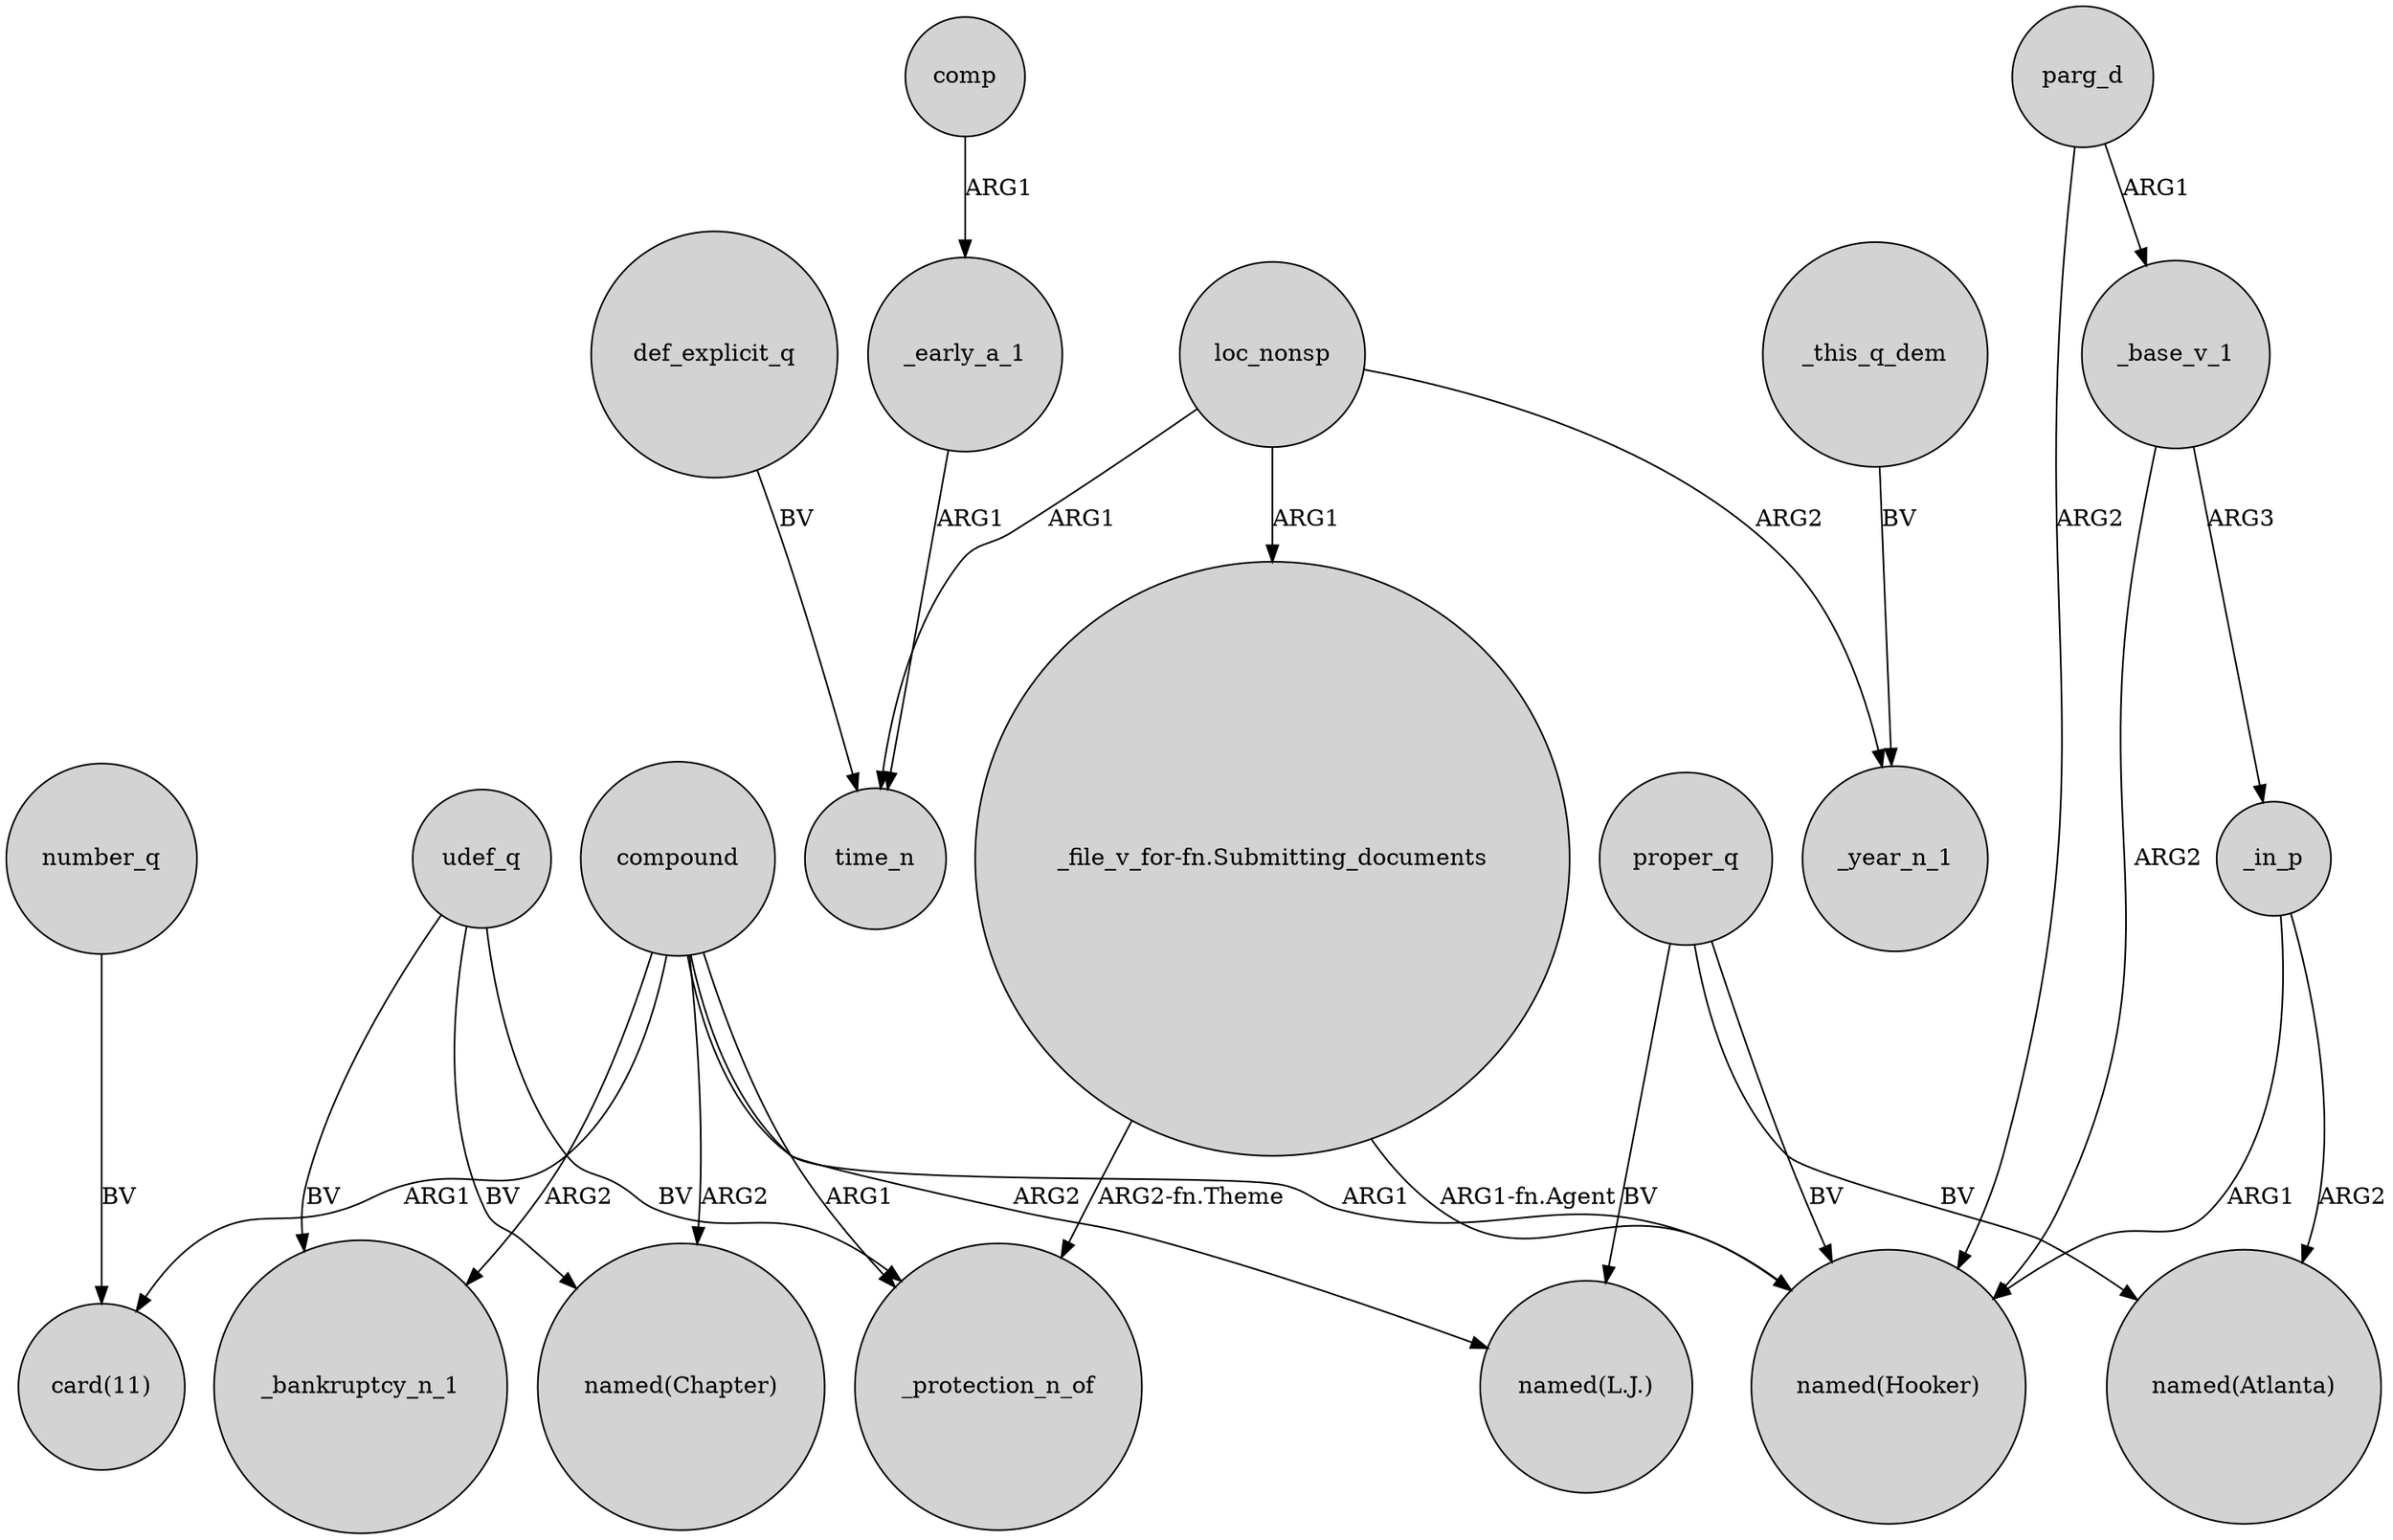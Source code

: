 digraph {
	node [shape=circle style=filled]
	_in_p -> "named(Hooker)" [label=ARG1]
	proper_q -> "named(L.J.)" [label=BV]
	_in_p -> "named(Atlanta)" [label=ARG2]
	number_q -> "card(11)" [label=BV]
	udef_q -> _bankruptcy_n_1 [label=BV]
	compound -> "card(11)" [label=ARG1]
	compound -> "named(Chapter)" [label=ARG2]
	"_file_v_for-fn.Submitting_documents" -> "named(Hooker)" [label="ARG1-fn.Agent"]
	def_explicit_q -> time_n [label=BV]
	compound -> _bankruptcy_n_1 [label=ARG2]
	loc_nonsp -> "_file_v_for-fn.Submitting_documents" [label=ARG1]
	loc_nonsp -> time_n [label=ARG1]
	compound -> "named(Hooker)" [label=ARG1]
	proper_q -> "named(Atlanta)" [label=BV]
	_base_v_1 -> "named(Hooker)" [label=ARG2]
	"_file_v_for-fn.Submitting_documents" -> _protection_n_of [label="ARG2-fn.Theme"]
	udef_q -> _protection_n_of [label=BV]
	compound -> "named(L.J.)" [label=ARG2]
	compound -> _protection_n_of [label=ARG1]
	udef_q -> "named(Chapter)" [label=BV]
	_base_v_1 -> _in_p [label=ARG3]
	loc_nonsp -> _year_n_1 [label=ARG2]
	parg_d -> "named(Hooker)" [label=ARG2]
	_early_a_1 -> time_n [label=ARG1]
	parg_d -> _base_v_1 [label=ARG1]
	proper_q -> "named(Hooker)" [label=BV]
	comp -> _early_a_1 [label=ARG1]
	_this_q_dem -> _year_n_1 [label=BV]
}
